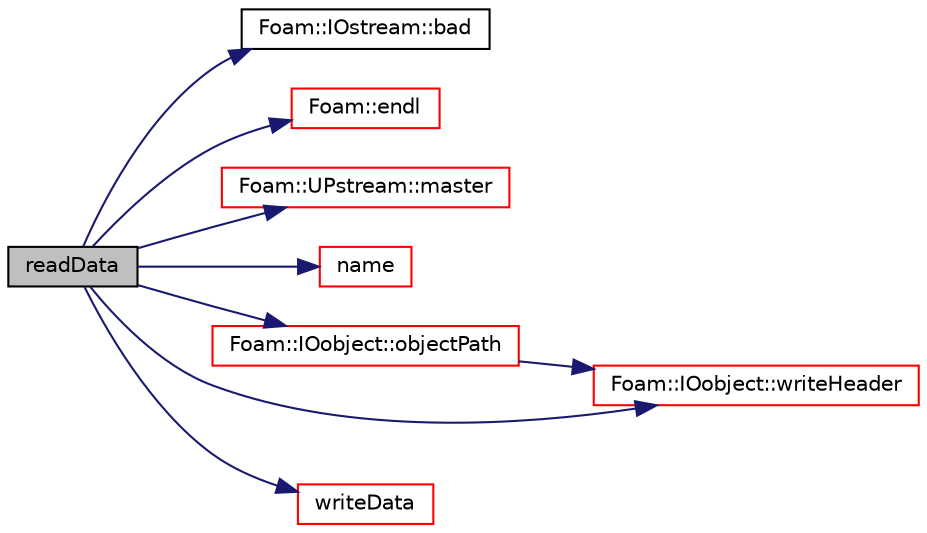 digraph "readData"
{
  bgcolor="transparent";
  edge [fontname="Helvetica",fontsize="10",labelfontname="Helvetica",labelfontsize="10"];
  node [fontname="Helvetica",fontsize="10",shape=record];
  rankdir="LR";
  Node2842 [label="readData",height=0.2,width=0.4,color="black", fillcolor="grey75", style="filled", fontcolor="black"];
  Node2842 -> Node2843 [color="midnightblue",fontsize="10",style="solid",fontname="Helvetica"];
  Node2843 [label="Foam::IOstream::bad",height=0.2,width=0.4,color="black",URL="$a27333.html#a9f7290a5d70f30e1b1b42c8ac4a6082d",tooltip="Return true if stream is corrupted. "];
  Node2842 -> Node2844 [color="midnightblue",fontsize="10",style="solid",fontname="Helvetica"];
  Node2844 [label="Foam::endl",height=0.2,width=0.4,color="red",URL="$a21851.html#a2db8fe02a0d3909e9351bb4275b23ce4",tooltip="Add newline and flush stream. "];
  Node2842 -> Node2846 [color="midnightblue",fontsize="10",style="solid",fontname="Helvetica"];
  Node2846 [label="Foam::UPstream::master",height=0.2,width=0.4,color="red",URL="$a27377.html#a36af549940a0aae3733774649594489f",tooltip="Am I the master process. "];
  Node2842 -> Node2848 [color="midnightblue",fontsize="10",style="solid",fontname="Helvetica"];
  Node2848 [label="name",height=0.2,width=0.4,color="red",URL="$a27265.html#ade4113569ef0db70665fded275a5e38e",tooltip="Name function is needed to disambiguate those inherited. "];
  Node2842 -> Node2850 [color="midnightblue",fontsize="10",style="solid",fontname="Helvetica"];
  Node2850 [label="Foam::IOobject::objectPath",height=0.2,width=0.4,color="red",URL="$a27249.html#a3a7ece5c1251c6be1f7812d4dba5fb7a",tooltip="Return complete path + object name. "];
  Node2850 -> Node3148 [color="midnightblue",fontsize="10",style="solid",fontname="Helvetica"];
  Node3148 [label="Foam::IOobject::writeHeader",height=0.2,width=0.4,color="red",URL="$a27249.html#ae7d7d31a4ff63361dd3f6490835938e8",tooltip="Write header. "];
  Node2842 -> Node3153 [color="midnightblue",fontsize="10",style="solid",fontname="Helvetica"];
  Node3153 [label="writeData",height=0.2,width=0.4,color="red",URL="$a27265.html#a25900c366cb0a98321899fde6c66dab7",tooltip="WriteData function required for regIOobject write operation. "];
  Node2842 -> Node3148 [color="midnightblue",fontsize="10",style="solid",fontname="Helvetica"];
}
